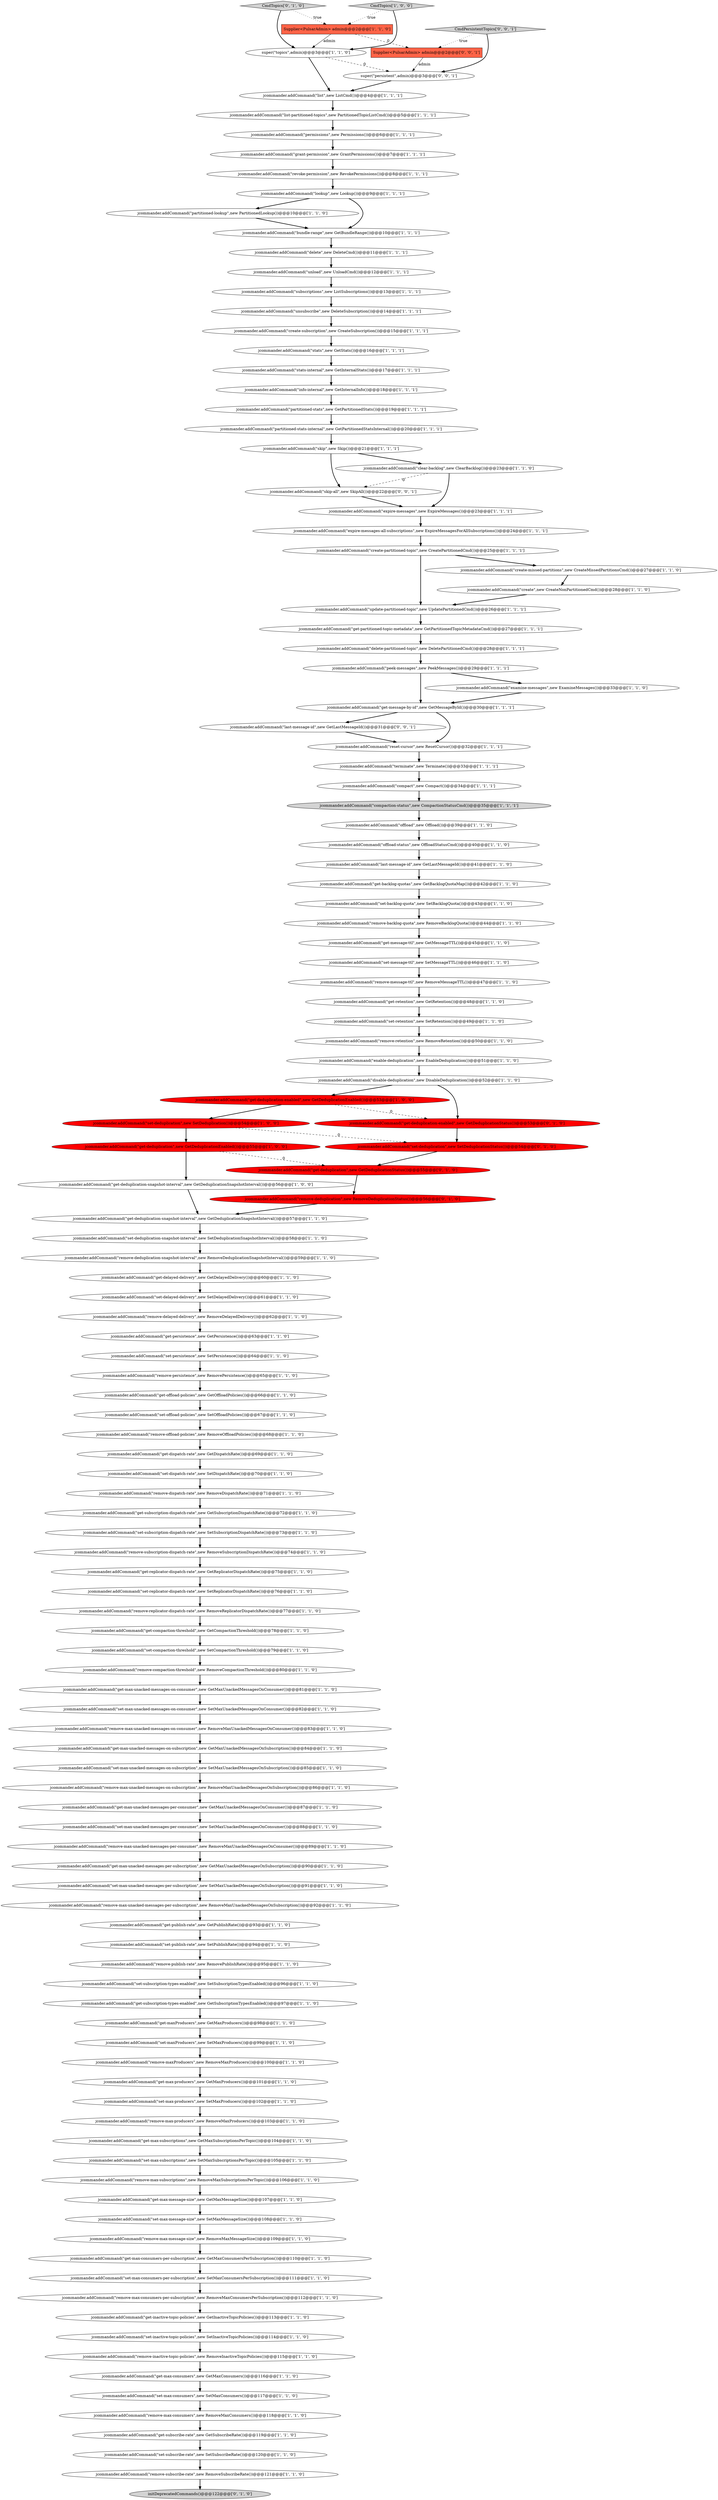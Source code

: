 digraph {
78 [style = filled, label = "jcommander.addCommand(\"remove-persistence\",new RemovePersistence())@@@65@@@['1', '1', '0']", fillcolor = white, shape = ellipse image = "AAA0AAABBB1BBB"];
49 [style = filled, label = "jcommander.addCommand(\"create-partitioned-topic\",new CreatePartitionedCmd())@@@25@@@['1', '1', '1']", fillcolor = white, shape = ellipse image = "AAA0AAABBB1BBB"];
46 [style = filled, label = "jcommander.addCommand(\"get-replicator-dispatch-rate\",new GetReplicatorDispatchRate())@@@75@@@['1', '1', '0']", fillcolor = white, shape = ellipse image = "AAA0AAABBB1BBB"];
45 [style = filled, label = "jcommander.addCommand(\"remove-subscription-dispatch-rate\",new RemoveSubscriptionDispatchRate())@@@74@@@['1', '1', '0']", fillcolor = white, shape = ellipse image = "AAA0AAABBB1BBB"];
61 [style = filled, label = "jcommander.addCommand(\"create-missed-partitions\",new CreateMissedPartitionsCmd())@@@27@@@['1', '1', '0']", fillcolor = white, shape = ellipse image = "AAA0AAABBB1BBB"];
131 [style = filled, label = "jcommander.addCommand(\"skip-all\",new SkipAll())@@@22@@@['0', '0', '1']", fillcolor = white, shape = ellipse image = "AAA0AAABBB3BBB"];
10 [style = filled, label = "jcommander.addCommand(\"enable-deduplication\",new EnableDeduplication())@@@51@@@['1', '1', '0']", fillcolor = white, shape = ellipse image = "AAA0AAABBB1BBB"];
92 [style = filled, label = "jcommander.addCommand(\"remove-subscribe-rate\",new RemoveSubscribeRate())@@@121@@@['1', '1', '0']", fillcolor = white, shape = ellipse image = "AAA0AAABBB1BBB"];
82 [style = filled, label = "jcommander.addCommand(\"remove-max-unacked-messages-per-subscription\",new RemoveMaxUnackedMessagesOnSubscription())@@@92@@@['1', '1', '0']", fillcolor = white, shape = ellipse image = "AAA0AAABBB1BBB"];
62 [style = filled, label = "jcommander.addCommand(\"set-subscribe-rate\",new SetSubscribeRate())@@@120@@@['1', '1', '0']", fillcolor = white, shape = ellipse image = "AAA0AAABBB1BBB"];
39 [style = filled, label = "jcommander.addCommand(\"subscriptions\",new ListSubscriptions())@@@13@@@['1', '1', '1']", fillcolor = white, shape = ellipse image = "AAA0AAABBB1BBB"];
102 [style = filled, label = "jcommander.addCommand(\"remove-max-producers\",new RemoveMaxProducers())@@@103@@@['1', '1', '0']", fillcolor = white, shape = ellipse image = "AAA0AAABBB1BBB"];
60 [style = filled, label = "jcommander.addCommand(\"set-deduplication-snapshot-interval\",new SetDeduplicationSnapshotInterval())@@@58@@@['1', '1', '0']", fillcolor = white, shape = ellipse image = "AAA0AAABBB1BBB"];
48 [style = filled, label = "jcommander.addCommand(\"set-maxProducers\",new SetMaxProducers())@@@99@@@['1', '1', '0']", fillcolor = white, shape = ellipse image = "AAA0AAABBB1BBB"];
38 [style = filled, label = "jcommander.addCommand(\"stats\",new GetStats())@@@16@@@['1', '1', '1']", fillcolor = white, shape = ellipse image = "AAA0AAABBB1BBB"];
41 [style = filled, label = "jcommander.addCommand(\"compact\",new Compact())@@@34@@@['1', '1', '1']", fillcolor = white, shape = ellipse image = "AAA0AAABBB1BBB"];
77 [style = filled, label = "jcommander.addCommand(\"get-subscribe-rate\",new GetSubscribeRate())@@@119@@@['1', '1', '0']", fillcolor = white, shape = ellipse image = "AAA0AAABBB1BBB"];
7 [style = filled, label = "jcommander.addCommand(\"remove-retention\",new RemoveRetention())@@@50@@@['1', '1', '0']", fillcolor = white, shape = ellipse image = "AAA0AAABBB1BBB"];
25 [style = filled, label = "jcommander.addCommand(\"get-retention\",new GetRetention())@@@48@@@['1', '1', '0']", fillcolor = white, shape = ellipse image = "AAA0AAABBB1BBB"];
68 [style = filled, label = "jcommander.addCommand(\"remove-delayed-delivery\",new RemoveDelayedDelivery())@@@62@@@['1', '1', '0']", fillcolor = white, shape = ellipse image = "AAA0AAABBB1BBB"];
63 [style = filled, label = "jcommander.addCommand(\"get-backlog-quotas\",new GetBacklogQuotaMap())@@@42@@@['1', '1', '0']", fillcolor = white, shape = ellipse image = "AAA0AAABBB1BBB"];
107 [style = filled, label = "jcommander.addCommand(\"get-deduplication-snapshot-interval\",new GetDeduplicationSnapshotInterval())@@@56@@@['1', '0', '0']", fillcolor = white, shape = ellipse image = "AAA0AAABBB1BBB"];
51 [style = filled, label = "jcommander.addCommand(\"remove-dispatch-rate\",new RemoveDispatchRate())@@@71@@@['1', '1', '0']", fillcolor = white, shape = ellipse image = "AAA0AAABBB1BBB"];
119 [style = filled, label = "jcommander.addCommand(\"offload-status\",new OffloadStatusCmd())@@@40@@@['1', '1', '0']", fillcolor = white, shape = ellipse image = "AAA0AAABBB1BBB"];
64 [style = filled, label = "jcommander.addCommand(\"set-persistence\",new SetPersistence())@@@64@@@['1', '1', '0']", fillcolor = white, shape = ellipse image = "AAA0AAABBB1BBB"];
19 [style = filled, label = "jcommander.addCommand(\"get-partitioned-topic-metadata\",new GetPartitionedTopicMetadataCmd())@@@27@@@['1', '1', '1']", fillcolor = white, shape = ellipse image = "AAA0AAABBB1BBB"];
23 [style = filled, label = "jcommander.addCommand(\"set-max-unacked-messages-per-consumer\",new SetMaxUnackedMessagesOnConsumer())@@@88@@@['1', '1', '0']", fillcolor = white, shape = ellipse image = "AAA0AAABBB1BBB"];
4 [style = filled, label = "jcommander.addCommand(\"get-compaction-threshold\",new GetCompactionThreshold())@@@78@@@['1', '1', '0']", fillcolor = white, shape = ellipse image = "AAA0AAABBB1BBB"];
124 [style = filled, label = "jcommander.addCommand(\"get-deduplication-enabled\",new GetDeduplicationStatus())@@@53@@@['0', '1', '0']", fillcolor = red, shape = ellipse image = "AAA1AAABBB2BBB"];
66 [style = filled, label = "jcommander.addCommand(\"remove-publish-rate\",new RemovePublishRate())@@@95@@@['1', '1', '0']", fillcolor = white, shape = ellipse image = "AAA0AAABBB1BBB"];
111 [style = filled, label = "jcommander.addCommand(\"last-message-id\",new GetLastMessageId())@@@41@@@['1', '1', '0']", fillcolor = white, shape = ellipse image = "AAA0AAABBB1BBB"];
13 [style = filled, label = "jcommander.addCommand(\"partitioned-lookup\",new PartitionedLookup())@@@10@@@['1', '1', '0']", fillcolor = white, shape = ellipse image = "AAA0AAABBB1BBB"];
36 [style = filled, label = "jcommander.addCommand(\"partitioned-stats\",new GetPartitionedStats())@@@19@@@['1', '1', '1']", fillcolor = white, shape = ellipse image = "AAA0AAABBB1BBB"];
57 [style = filled, label = "jcommander.addCommand(\"set-compaction-threshold\",new SetCompactionThreshold())@@@79@@@['1', '1', '0']", fillcolor = white, shape = ellipse image = "AAA0AAABBB1BBB"];
71 [style = filled, label = "jcommander.addCommand(\"get-max-unacked-messages-per-consumer\",new GetMaxUnackedMessagesOnConsumer())@@@87@@@['1', '1', '0']", fillcolor = white, shape = ellipse image = "AAA0AAABBB1BBB"];
18 [style = filled, label = "jcommander.addCommand(\"partitioned-stats-internal\",new GetPartitionedStatsInternal())@@@20@@@['1', '1', '1']", fillcolor = white, shape = ellipse image = "AAA0AAABBB1BBB"];
27 [style = filled, label = "jcommander.addCommand(\"get-message-ttl\",new GetMessageTTL())@@@45@@@['1', '1', '0']", fillcolor = white, shape = ellipse image = "AAA0AAABBB1BBB"];
26 [style = filled, label = "jcommander.addCommand(\"create\",new CreateNonPartitionedCmd())@@@28@@@['1', '1', '0']", fillcolor = white, shape = ellipse image = "AAA0AAABBB1BBB"];
76 [style = filled, label = "jcommander.addCommand(\"peek-messages\",new PeekMessages())@@@29@@@['1', '1', '1']", fillcolor = white, shape = ellipse image = "AAA0AAABBB1BBB"];
12 [style = filled, label = "jcommander.addCommand(\"set-backlog-quota\",new SetBacklogQuota())@@@43@@@['1', '1', '0']", fillcolor = white, shape = ellipse image = "AAA0AAABBB1BBB"];
43 [style = filled, label = "jcommander.addCommand(\"get-delayed-delivery\",new GetDelayedDelivery())@@@60@@@['1', '1', '0']", fillcolor = white, shape = ellipse image = "AAA0AAABBB1BBB"];
1 [style = filled, label = "jcommander.addCommand(\"expire-messages\",new ExpireMessages())@@@23@@@['1', '1', '1']", fillcolor = white, shape = ellipse image = "AAA0AAABBB1BBB"];
58 [style = filled, label = "jcommander.addCommand(\"skip\",new Skip())@@@21@@@['1', '1', '1']", fillcolor = white, shape = ellipse image = "AAA0AAABBB1BBB"];
123 [style = filled, label = "jcommander.addCommand(\"set-deduplication\",new SetDeduplicationStatus())@@@54@@@['0', '1', '0']", fillcolor = red, shape = ellipse image = "AAA1AAABBB2BBB"];
126 [style = filled, label = "initDeprecatedCommands()@@@122@@@['0', '1', '0']", fillcolor = lightgray, shape = ellipse image = "AAA0AAABBB2BBB"];
117 [style = filled, label = "jcommander.addCommand(\"remove-replicator-dispatch-rate\",new RemoveReplicatorDispatchRate())@@@77@@@['1', '1', '0']", fillcolor = white, shape = ellipse image = "AAA0AAABBB1BBB"];
103 [style = filled, label = "jcommander.addCommand(\"set-subscription-dispatch-rate\",new SetSubscriptionDispatchRate())@@@73@@@['1', '1', '0']", fillcolor = white, shape = ellipse image = "AAA0AAABBB1BBB"];
31 [style = filled, label = "jcommander.addCommand(\"get-max-consumers\",new GetMaxConsumers())@@@116@@@['1', '1', '0']", fillcolor = white, shape = ellipse image = "AAA0AAABBB1BBB"];
37 [style = filled, label = "jcommander.addCommand(\"remove-max-consumers\",new RemoveMaxConsumers())@@@118@@@['1', '1', '0']", fillcolor = white, shape = ellipse image = "AAA0AAABBB1BBB"];
40 [style = filled, label = "jcommander.addCommand(\"set-subscription-types-enabled\",new SetSubscriptionTypesEnabled())@@@96@@@['1', '1', '0']", fillcolor = white, shape = ellipse image = "AAA0AAABBB1BBB"];
83 [style = filled, label = "jcommander.addCommand(\"get-dispatch-rate\",new GetDispatchRate())@@@69@@@['1', '1', '0']", fillcolor = white, shape = ellipse image = "AAA0AAABBB1BBB"];
0 [style = filled, label = "jcommander.addCommand(\"remove-backlog-quota\",new RemoveBacklogQuota())@@@44@@@['1', '1', '0']", fillcolor = white, shape = ellipse image = "AAA0AAABBB1BBB"];
80 [style = filled, label = "jcommander.addCommand(\"get-persistence\",new GetPersistence())@@@63@@@['1', '1', '0']", fillcolor = white, shape = ellipse image = "AAA0AAABBB1BBB"];
52 [style = filled, label = "jcommander.addCommand(\"remove-inactive-topic-policies\",new RemoveInactiveTopicPolicies())@@@115@@@['1', '1', '0']", fillcolor = white, shape = ellipse image = "AAA0AAABBB1BBB"];
106 [style = filled, label = "jcommander.addCommand(\"set-delayed-delivery\",new SetDelayedDelivery())@@@61@@@['1', '1', '0']", fillcolor = white, shape = ellipse image = "AAA0AAABBB1BBB"];
122 [style = filled, label = "CmdTopics['0', '1', '0']", fillcolor = lightgray, shape = diamond image = "AAA0AAABBB2BBB"];
17 [style = filled, label = "jcommander.addCommand(\"reset-cursor\",new ResetCursor())@@@32@@@['1', '1', '1']", fillcolor = white, shape = ellipse image = "AAA0AAABBB1BBB"];
88 [style = filled, label = "jcommander.addCommand(\"lookup\",new Lookup())@@@9@@@['1', '1', '1']", fillcolor = white, shape = ellipse image = "AAA0AAABBB1BBB"];
121 [style = filled, label = "jcommander.addCommand(\"get-deduplication\",new GetDeduplicationStatus())@@@55@@@['0', '1', '0']", fillcolor = red, shape = ellipse image = "AAA1AAABBB2BBB"];
2 [style = filled, label = "jcommander.addCommand(\"examine-messages\",new ExamineMessages())@@@33@@@['1', '1', '0']", fillcolor = white, shape = ellipse image = "AAA0AAABBB1BBB"];
97 [style = filled, label = "jcommander.addCommand(\"offload\",new Offload())@@@39@@@['1', '1', '0']", fillcolor = white, shape = ellipse image = "AAA0AAABBB1BBB"];
35 [style = filled, label = "jcommander.addCommand(\"remove-message-ttl\",new RemoveMessageTTL())@@@47@@@['1', '1', '0']", fillcolor = white, shape = ellipse image = "AAA0AAABBB1BBB"];
109 [style = filled, label = "jcommander.addCommand(\"delete-partitioned-topic\",new DeletePartitionedCmd())@@@28@@@['1', '1', '1']", fillcolor = white, shape = ellipse image = "AAA0AAABBB1BBB"];
30 [style = filled, label = "jcommander.addCommand(\"remove-max-consumers-per-subscription\",new RemoveMaxConsumersPerSubscription())@@@112@@@['1', '1', '0']", fillcolor = white, shape = ellipse image = "AAA0AAABBB1BBB"];
72 [style = filled, label = "jcommander.addCommand(\"get-publish-rate\",new GetPublishRate())@@@93@@@['1', '1', '0']", fillcolor = white, shape = ellipse image = "AAA0AAABBB1BBB"];
3 [style = filled, label = "jcommander.addCommand(\"get-deduplication-snapshot-interval\",new GetDeduplicationSnapshotInterval())@@@57@@@['1', '1', '0']", fillcolor = white, shape = ellipse image = "AAA0AAABBB1BBB"];
28 [style = filled, label = "jcommander.addCommand(\"remove-compaction-threshold\",new RemoveCompactionThreshold())@@@80@@@['1', '1', '0']", fillcolor = white, shape = ellipse image = "AAA0AAABBB1BBB"];
11 [style = filled, label = "jcommander.addCommand(\"compaction-status\",new CompactionStatusCmd())@@@35@@@['1', '1', '1']", fillcolor = lightgray, shape = ellipse image = "AAA0AAABBB1BBB"];
116 [style = filled, label = "jcommander.addCommand(\"set-dispatch-rate\",new SetDispatchRate())@@@70@@@['1', '1', '0']", fillcolor = white, shape = ellipse image = "AAA0AAABBB1BBB"];
108 [style = filled, label = "jcommander.addCommand(\"get-max-unacked-messages-per-subscription\",new GetMaxUnackedMessagesOnSubscription())@@@90@@@['1', '1', '0']", fillcolor = white, shape = ellipse image = "AAA0AAABBB1BBB"];
32 [style = filled, label = "CmdTopics['1', '0', '0']", fillcolor = lightgray, shape = diamond image = "AAA0AAABBB1BBB"];
54 [style = filled, label = "jcommander.addCommand(\"terminate\",new Terminate())@@@33@@@['1', '1', '1']", fillcolor = white, shape = ellipse image = "AAA0AAABBB1BBB"];
118 [style = filled, label = "jcommander.addCommand(\"clear-backlog\",new ClearBacklog())@@@23@@@['1', '1', '0']", fillcolor = white, shape = ellipse image = "AAA0AAABBB1BBB"];
69 [style = filled, label = "jcommander.addCommand(\"set-offload-policies\",new SetOffloadPolicies())@@@67@@@['1', '1', '0']", fillcolor = white, shape = ellipse image = "AAA0AAABBB1BBB"];
42 [style = filled, label = "jcommander.addCommand(\"set-max-unacked-messages-on-consumer\",new SetMaxUnackedMessagesOnConsumer())@@@82@@@['1', '1', '0']", fillcolor = white, shape = ellipse image = "AAA0AAABBB1BBB"];
24 [style = filled, label = "jcommander.addCommand(\"unsubscribe\",new DeleteSubscription())@@@14@@@['1', '1', '1']", fillcolor = white, shape = ellipse image = "AAA0AAABBB1BBB"];
110 [style = filled, label = "jcommander.addCommand(\"set-deduplication\",new SetDeduplication())@@@54@@@['1', '0', '0']", fillcolor = red, shape = ellipse image = "AAA1AAABBB1BBB"];
53 [style = filled, label = "jcommander.addCommand(\"remove-offload-policies\",new RemoveOffloadPolicies())@@@68@@@['1', '1', '0']", fillcolor = white, shape = ellipse image = "AAA0AAABBB1BBB"];
16 [style = filled, label = "jcommander.addCommand(\"set-max-producers\",new SetMaxProducers())@@@102@@@['1', '1', '0']", fillcolor = white, shape = ellipse image = "AAA0AAABBB1BBB"];
94 [style = filled, label = "jcommander.addCommand(\"get-max-unacked-messages-on-consumer\",new GetMaxUnackedMessagesOnConsumer())@@@81@@@['1', '1', '0']", fillcolor = white, shape = ellipse image = "AAA0AAABBB1BBB"];
96 [style = filled, label = "jcommander.addCommand(\"remove-max-unacked-messages-per-consumer\",new RemoveMaxUnackedMessagesOnConsumer())@@@89@@@['1', '1', '0']", fillcolor = white, shape = ellipse image = "AAA0AAABBB1BBB"];
50 [style = filled, label = "jcommander.addCommand(\"remove-max-unacked-messages-on-consumer\",new RemoveMaxUnackedMessagesOnConsumer())@@@83@@@['1', '1', '0']", fillcolor = white, shape = ellipse image = "AAA0AAABBB1BBB"];
84 [style = filled, label = "jcommander.addCommand(\"grant-permission\",new GrantPermissions())@@@7@@@['1', '1', '1']", fillcolor = white, shape = ellipse image = "AAA0AAABBB1BBB"];
91 [style = filled, label = "jcommander.addCommand(\"update-partitioned-topic\",new UpdatePartitionedCmd())@@@26@@@['1', '1', '1']", fillcolor = white, shape = ellipse image = "AAA0AAABBB1BBB"];
15 [style = filled, label = "jcommander.addCommand(\"permissions\",new Permissions())@@@6@@@['1', '1', '1']", fillcolor = white, shape = ellipse image = "AAA0AAABBB1BBB"];
105 [style = filled, label = "Supplier<PulsarAdmin> admin@@@2@@@['1', '1', '0']", fillcolor = tomato, shape = box image = "AAA0AAABBB1BBB"];
34 [style = filled, label = "jcommander.addCommand(\"set-message-ttl\",new SetMessageTTL())@@@46@@@['1', '1', '0']", fillcolor = white, shape = ellipse image = "AAA0AAABBB1BBB"];
33 [style = filled, label = "jcommander.addCommand(\"list-partitioned-topics\",new PartitionedTopicListCmd())@@@5@@@['1', '1', '1']", fillcolor = white, shape = ellipse image = "AAA0AAABBB1BBB"];
120 [style = filled, label = "jcommander.addCommand(\"remove-maxProducers\",new RemoveMaxProducers())@@@100@@@['1', '1', '0']", fillcolor = white, shape = ellipse image = "AAA0AAABBB1BBB"];
81 [style = filled, label = "jcommander.addCommand(\"set-retention\",new SetRetention())@@@49@@@['1', '1', '0']", fillcolor = white, shape = ellipse image = "AAA0AAABBB1BBB"];
85 [style = filled, label = "jcommander.addCommand(\"list\",new ListCmd())@@@4@@@['1', '1', '1']", fillcolor = white, shape = ellipse image = "AAA0AAABBB1BBB"];
21 [style = filled, label = "jcommander.addCommand(\"info-internal\",new GetInternalInfo())@@@18@@@['1', '1', '1']", fillcolor = white, shape = ellipse image = "AAA0AAABBB1BBB"];
74 [style = filled, label = "jcommander.addCommand(\"get-max-subscriptions\",new GetMaxSubscriptionsPerTopic())@@@104@@@['1', '1', '0']", fillcolor = white, shape = ellipse image = "AAA0AAABBB1BBB"];
130 [style = filled, label = "CmdPersistentTopics['0', '0', '1']", fillcolor = lightgray, shape = diamond image = "AAA0AAABBB3BBB"];
70 [style = filled, label = "jcommander.addCommand(\"unload\",new UnloadCmd())@@@12@@@['1', '1', '1']", fillcolor = white, shape = ellipse image = "AAA0AAABBB1BBB"];
95 [style = filled, label = "jcommander.addCommand(\"set-max-consumers\",new SetMaxConsumers())@@@117@@@['1', '1', '0']", fillcolor = white, shape = ellipse image = "AAA0AAABBB1BBB"];
100 [style = filled, label = "jcommander.addCommand(\"disable-deduplication\",new DisableDeduplication())@@@52@@@['1', '1', '0']", fillcolor = white, shape = ellipse image = "AAA0AAABBB1BBB"];
44 [style = filled, label = "jcommander.addCommand(\"get-maxProducers\",new GetMaxProducers())@@@98@@@['1', '1', '0']", fillcolor = white, shape = ellipse image = "AAA0AAABBB1BBB"];
125 [style = filled, label = "jcommander.addCommand(\"remove-deduplication\",new RemoveDeduplicationStatus())@@@56@@@['0', '1', '0']", fillcolor = red, shape = ellipse image = "AAA1AAABBB2BBB"];
114 [style = filled, label = "jcommander.addCommand(\"delete\",new DeleteCmd())@@@11@@@['1', '1', '1']", fillcolor = white, shape = ellipse image = "AAA0AAABBB1BBB"];
73 [style = filled, label = "jcommander.addCommand(\"remove-max-message-size\",new RemoveMaxMessageSize())@@@109@@@['1', '1', '0']", fillcolor = white, shape = ellipse image = "AAA0AAABBB1BBB"];
98 [style = filled, label = "jcommander.addCommand(\"set-inactive-topic-policies\",new SetInactiveTopicPolicies())@@@114@@@['1', '1', '0']", fillcolor = white, shape = ellipse image = "AAA0AAABBB1BBB"];
112 [style = filled, label = "jcommander.addCommand(\"remove-deduplication-snapshot-interval\",new RemoveDeduplicationSnapshotInterval())@@@59@@@['1', '1', '0']", fillcolor = white, shape = ellipse image = "AAA0AAABBB1BBB"];
75 [style = filled, label = "super(\"topics\",admin)@@@3@@@['1', '1', '0']", fillcolor = white, shape = ellipse image = "AAA0AAABBB1BBB"];
115 [style = filled, label = "jcommander.addCommand(\"set-max-subscriptions\",new SetMaxSubscriptionsPerTopic())@@@105@@@['1', '1', '0']", fillcolor = white, shape = ellipse image = "AAA0AAABBB1BBB"];
128 [style = filled, label = "jcommander.addCommand(\"last-message-id\",new GetLastMessageId())@@@31@@@['0', '0', '1']", fillcolor = white, shape = ellipse image = "AAA0AAABBB3BBB"];
101 [style = filled, label = "jcommander.addCommand(\"get-subscription-dispatch-rate\",new GetSubscriptionDispatchRate())@@@72@@@['1', '1', '0']", fillcolor = white, shape = ellipse image = "AAA0AAABBB1BBB"];
113 [style = filled, label = "jcommander.addCommand(\"bundle-range\",new GetBundleRange())@@@10@@@['1', '1', '1']", fillcolor = white, shape = ellipse image = "AAA0AAABBB1BBB"];
8 [style = filled, label = "jcommander.addCommand(\"remove-max-unacked-messages-on-subscription\",new RemoveMaxUnackedMessagesOnSubscription())@@@86@@@['1', '1', '0']", fillcolor = white, shape = ellipse image = "AAA0AAABBB1BBB"];
65 [style = filled, label = "jcommander.addCommand(\"set-max-message-size\",new SetMaxMessageSize())@@@108@@@['1', '1', '0']", fillcolor = white, shape = ellipse image = "AAA0AAABBB1BBB"];
55 [style = filled, label = "jcommander.addCommand(\"set-max-unacked-messages-per-subscription\",new SetMaxUnackedMessagesOnSubscription())@@@91@@@['1', '1', '0']", fillcolor = white, shape = ellipse image = "AAA0AAABBB1BBB"];
104 [style = filled, label = "jcommander.addCommand(\"get-deduplication-enabled\",new GetDeduplicationEnabled())@@@53@@@['1', '0', '0']", fillcolor = red, shape = ellipse image = "AAA1AAABBB1BBB"];
79 [style = filled, label = "jcommander.addCommand(\"get-message-by-id\",new GetMessageById())@@@30@@@['1', '1', '1']", fillcolor = white, shape = ellipse image = "AAA0AAABBB1BBB"];
87 [style = filled, label = "jcommander.addCommand(\"revoke-permission\",new RevokePermissions())@@@8@@@['1', '1', '1']", fillcolor = white, shape = ellipse image = "AAA0AAABBB1BBB"];
90 [style = filled, label = "jcommander.addCommand(\"set-max-consumers-per-subscription\",new SetMaxConsumersPerSubscription())@@@111@@@['1', '1', '0']", fillcolor = white, shape = ellipse image = "AAA0AAABBB1BBB"];
89 [style = filled, label = "jcommander.addCommand(\"stats-internal\",new GetInternalStats())@@@17@@@['1', '1', '1']", fillcolor = white, shape = ellipse image = "AAA0AAABBB1BBB"];
129 [style = filled, label = "super(\"persistent\",admin)@@@3@@@['0', '0', '1']", fillcolor = white, shape = ellipse image = "AAA0AAABBB3BBB"];
67 [style = filled, label = "jcommander.addCommand(\"get-max-message-size\",new GetMaxMessageSize())@@@107@@@['1', '1', '0']", fillcolor = white, shape = ellipse image = "AAA0AAABBB1BBB"];
20 [style = filled, label = "jcommander.addCommand(\"create-subscription\",new CreateSubscription())@@@15@@@['1', '1', '1']", fillcolor = white, shape = ellipse image = "AAA0AAABBB1BBB"];
93 [style = filled, label = "jcommander.addCommand(\"set-max-unacked-messages-on-subscription\",new SetMaxUnackedMessagesOnSubscription())@@@85@@@['1', '1', '0']", fillcolor = white, shape = ellipse image = "AAA0AAABBB1BBB"];
127 [style = filled, label = "Supplier<PulsarAdmin> admin@@@2@@@['0', '0', '1']", fillcolor = tomato, shape = box image = "AAA0AAABBB3BBB"];
86 [style = filled, label = "jcommander.addCommand(\"get-deduplication\",new GetDeduplicationEnabled())@@@55@@@['1', '0', '0']", fillcolor = red, shape = ellipse image = "AAA1AAABBB1BBB"];
5 [style = filled, label = "jcommander.addCommand(\"get-inactive-topic-policies\",new GetInactiveTopicPolicies())@@@113@@@['1', '1', '0']", fillcolor = white, shape = ellipse image = "AAA0AAABBB1BBB"];
99 [style = filled, label = "jcommander.addCommand(\"get-offload-policies\",new GetOffloadPolicies())@@@66@@@['1', '1', '0']", fillcolor = white, shape = ellipse image = "AAA0AAABBB1BBB"];
47 [style = filled, label = "jcommander.addCommand(\"set-publish-rate\",new SetPublishRate())@@@94@@@['1', '1', '0']", fillcolor = white, shape = ellipse image = "AAA0AAABBB1BBB"];
22 [style = filled, label = "jcommander.addCommand(\"expire-messages-all-subscriptions\",new ExpireMessagesForAllSubscriptions())@@@24@@@['1', '1', '1']", fillcolor = white, shape = ellipse image = "AAA0AAABBB1BBB"];
59 [style = filled, label = "jcommander.addCommand(\"get-max-consumers-per-subscription\",new GetMaxConsumersPerSubscription())@@@110@@@['1', '1', '0']", fillcolor = white, shape = ellipse image = "AAA0AAABBB1BBB"];
56 [style = filled, label = "jcommander.addCommand(\"set-replicator-dispatch-rate\",new SetReplicatorDispatchRate())@@@76@@@['1', '1', '0']", fillcolor = white, shape = ellipse image = "AAA0AAABBB1BBB"];
14 [style = filled, label = "jcommander.addCommand(\"get-max-producers\",new GetMaxProducers())@@@101@@@['1', '1', '0']", fillcolor = white, shape = ellipse image = "AAA0AAABBB1BBB"];
9 [style = filled, label = "jcommander.addCommand(\"remove-max-subscriptions\",new RemoveMaxSubscriptionsPerTopic())@@@106@@@['1', '1', '0']", fillcolor = white, shape = ellipse image = "AAA0AAABBB1BBB"];
6 [style = filled, label = "jcommander.addCommand(\"get-subscription-types-enabled\",new GetSubscriptionTypesEnabled())@@@97@@@['1', '1', '0']", fillcolor = white, shape = ellipse image = "AAA0AAABBB1BBB"];
29 [style = filled, label = "jcommander.addCommand(\"get-max-unacked-messages-on-subscription\",new GetMaxUnackedMessagesOnSubscription())@@@84@@@['1', '1', '0']", fillcolor = white, shape = ellipse image = "AAA0AAABBB1BBB"];
17->54 [style = bold, label=""];
40->6 [style = bold, label=""];
105->75 [style = solid, label="admin"];
112->43 [style = bold, label=""];
130->127 [style = dotted, label="true"];
97->119 [style = bold, label=""];
39->24 [style = bold, label=""];
119->111 [style = bold, label=""];
41->11 [style = bold, label=""];
16->102 [style = bold, label=""];
110->86 [style = bold, label=""];
109->76 [style = bold, label=""];
107->3 [style = bold, label=""];
110->123 [style = dashed, label="0"];
26->91 [style = bold, label=""];
60->112 [style = bold, label=""];
21->36 [style = bold, label=""];
122->75 [style = bold, label=""];
108->55 [style = bold, label=""];
36->18 [style = bold, label=""];
72->47 [style = bold, label=""];
43->106 [style = bold, label=""];
98->52 [style = bold, label=""];
62->92 [style = bold, label=""];
86->107 [style = bold, label=""];
77->62 [style = bold, label=""];
51->101 [style = bold, label=""];
127->129 [style = solid, label="admin"];
14->16 [style = bold, label=""];
50->29 [style = bold, label=""];
88->13 [style = bold, label=""];
79->17 [style = bold, label=""];
117->4 [style = bold, label=""];
55->82 [style = bold, label=""];
61->26 [style = bold, label=""];
37->77 [style = bold, label=""];
65->73 [style = bold, label=""];
123->121 [style = bold, label=""];
59->90 [style = bold, label=""];
33->15 [style = bold, label=""];
74->115 [style = bold, label=""];
91->19 [style = bold, label=""];
68->80 [style = bold, label=""];
82->72 [style = bold, label=""];
54->41 [style = bold, label=""];
20->38 [style = bold, label=""];
93->8 [style = bold, label=""];
22->49 [style = bold, label=""];
76->2 [style = bold, label=""];
24->20 [style = bold, label=""];
73->59 [style = bold, label=""];
113->114 [style = bold, label=""];
70->39 [style = bold, label=""];
23->96 [style = bold, label=""];
124->123 [style = bold, label=""];
90->30 [style = bold, label=""];
95->37 [style = bold, label=""];
34->35 [style = bold, label=""];
45->46 [style = bold, label=""];
102->74 [style = bold, label=""];
118->1 [style = bold, label=""];
92->126 [style = bold, label=""];
32->105 [style = dotted, label="true"];
10->100 [style = bold, label=""];
80->64 [style = bold, label=""];
99->69 [style = bold, label=""];
125->3 [style = bold, label=""];
122->105 [style = dotted, label="true"];
88->113 [style = bold, label=""];
11->97 [style = bold, label=""];
114->70 [style = bold, label=""];
46->56 [style = bold, label=""];
101->103 [style = bold, label=""];
31->95 [style = bold, label=""];
89->21 [style = bold, label=""];
5->98 [style = bold, label=""];
4->57 [style = bold, label=""];
131->1 [style = bold, label=""];
29->93 [style = bold, label=""];
100->104 [style = bold, label=""];
32->75 [style = bold, label=""];
103->45 [style = bold, label=""];
2->79 [style = bold, label=""];
15->84 [style = bold, label=""];
49->61 [style = bold, label=""];
100->124 [style = bold, label=""];
6->44 [style = bold, label=""];
78->99 [style = bold, label=""];
35->25 [style = bold, label=""];
63->12 [style = bold, label=""];
106->68 [style = bold, label=""];
104->124 [style = dashed, label="0"];
27->34 [style = bold, label=""];
18->58 [style = bold, label=""];
30->5 [style = bold, label=""];
69->53 [style = bold, label=""];
64->78 [style = bold, label=""];
94->42 [style = bold, label=""];
49->91 [style = bold, label=""];
129->85 [style = bold, label=""];
8->71 [style = bold, label=""];
121->125 [style = bold, label=""];
85->33 [style = bold, label=""];
75->129 [style = dashed, label="0"];
19->109 [style = bold, label=""];
28->94 [style = bold, label=""];
25->81 [style = bold, label=""];
58->131 [style = bold, label=""];
53->83 [style = bold, label=""];
75->85 [style = bold, label=""];
58->118 [style = bold, label=""];
71->23 [style = bold, label=""];
42->50 [style = bold, label=""];
120->14 [style = bold, label=""];
116->51 [style = bold, label=""];
7->10 [style = bold, label=""];
57->28 [style = bold, label=""];
0->27 [style = bold, label=""];
83->116 [style = bold, label=""];
38->89 [style = bold, label=""];
66->40 [style = bold, label=""];
128->17 [style = bold, label=""];
47->66 [style = bold, label=""];
48->120 [style = bold, label=""];
86->121 [style = dashed, label="0"];
118->131 [style = dashed, label="0"];
67->65 [style = bold, label=""];
12->0 [style = bold, label=""];
130->129 [style = bold, label=""];
1->22 [style = bold, label=""];
81->7 [style = bold, label=""];
105->127 [style = dashed, label="0"];
84->87 [style = bold, label=""];
115->9 [style = bold, label=""];
13->113 [style = bold, label=""];
44->48 [style = bold, label=""];
87->88 [style = bold, label=""];
56->117 [style = bold, label=""];
79->128 [style = bold, label=""];
52->31 [style = bold, label=""];
96->108 [style = bold, label=""];
111->63 [style = bold, label=""];
76->79 [style = bold, label=""];
104->110 [style = bold, label=""];
9->67 [style = bold, label=""];
3->60 [style = bold, label=""];
}
